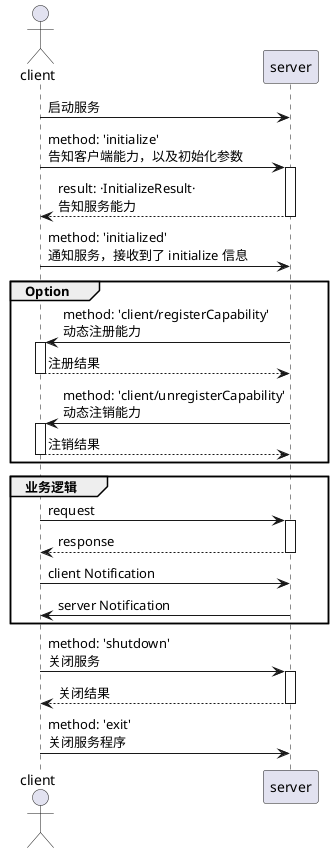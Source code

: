 @startuml lifecyvle

actor client
participant server

client -> server : 启动服务

client -> server ++ : method: 'initialize' \n告知客户端能力，以及初始化参数
return result: ·InitializeResult·\n告知服务能力

client -> server : method: 'initialized' \n通知服务，接收到了 initialize 信息

group Option
server -> client ++ : method: 'client/registerCapability' \n动态注册能力
return 注册结果

server -> client ++ : method: 'client/unregisterCapability' \n动态注销能力
return 注销结果
end


group 业务逻辑

client -> server++: request
return response

client -> server : client Notification 

server -> client : server Notification 
end


client -> server ++: method: 'shutdown' \n关闭服务
return 关闭结果

client -> server : method: 'exit' \n关闭服务程序

@enduml